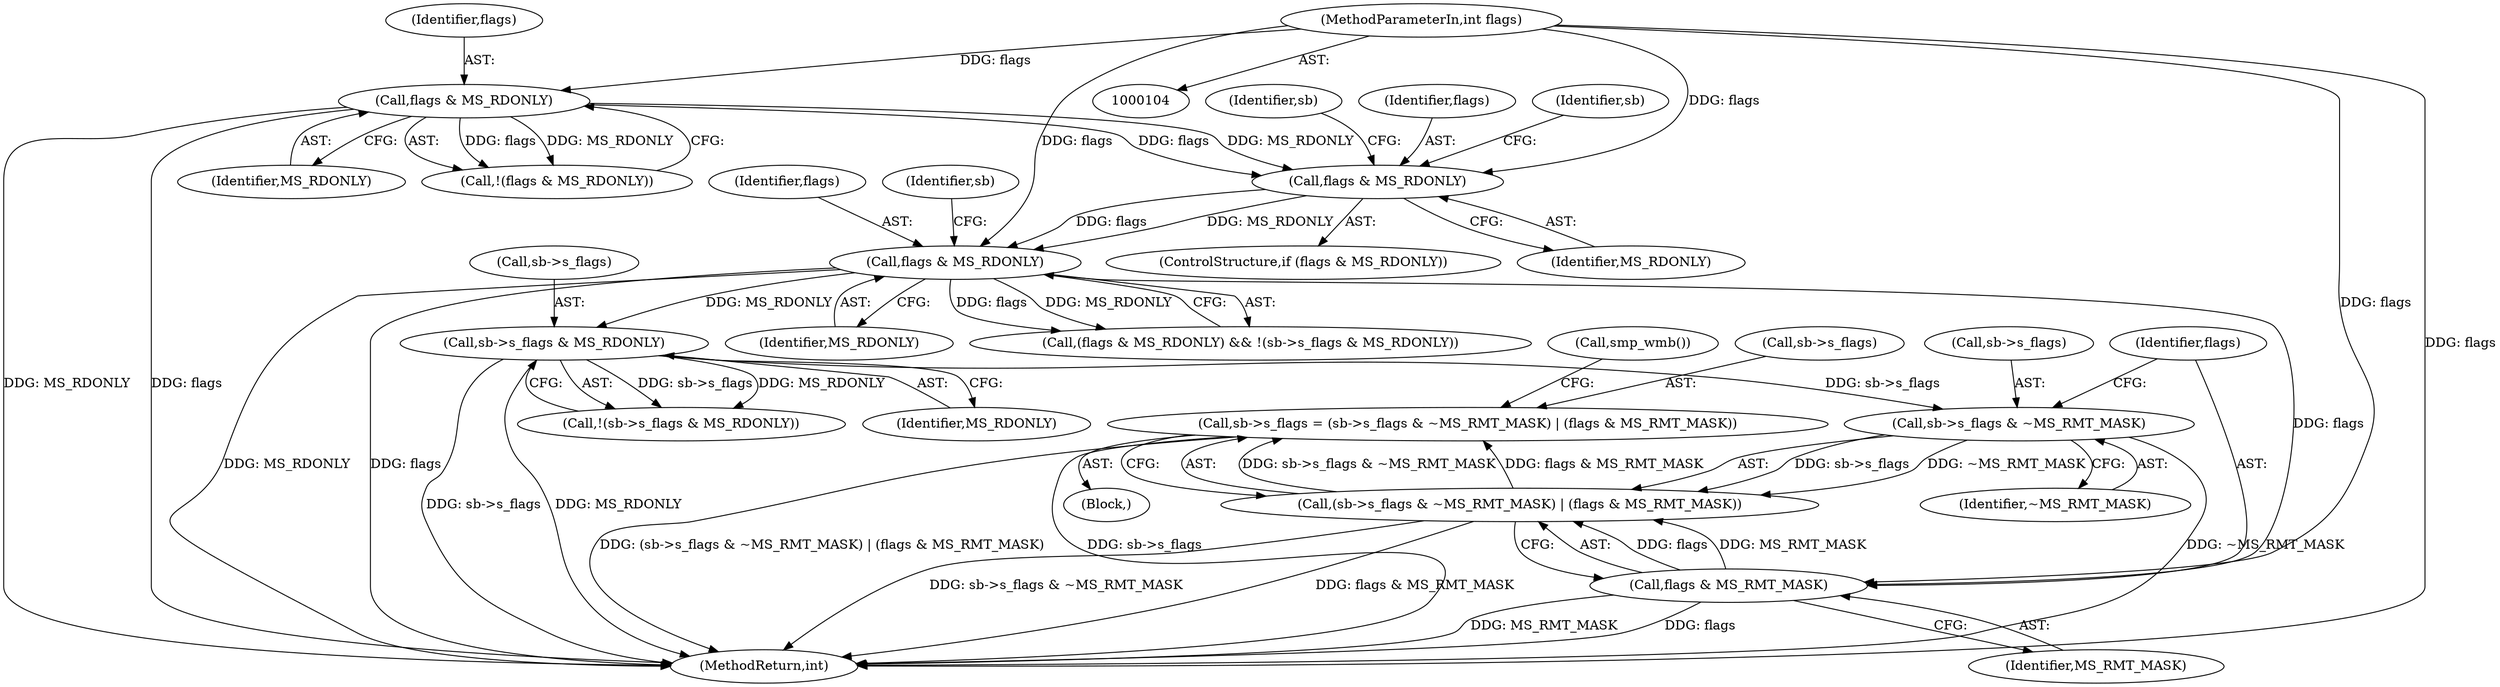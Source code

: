 digraph "0_linux_eee5cc2702929fd41cce28058dc6d6717f723f87_12@pointer" {
"1000206" [label="(Call,sb->s_flags = (sb->s_flags & ~MS_RMT_MASK) | (flags & MS_RMT_MASK))"];
"1000210" [label="(Call,(sb->s_flags & ~MS_RMT_MASK) | (flags & MS_RMT_MASK))"];
"1000211" [label="(Call,sb->s_flags & ~MS_RMT_MASK)"];
"1000153" [label="(Call,sb->s_flags & MS_RDONLY)"];
"1000149" [label="(Call,flags & MS_RDONLY)"];
"1000137" [label="(Call,flags & MS_RDONLY)"];
"1000126" [label="(Call,flags & MS_RDONLY)"];
"1000106" [label="(MethodParameterIn,int flags)"];
"1000216" [label="(Call,flags & MS_RMT_MASK)"];
"1000138" [label="(Identifier,flags)"];
"1000206" [label="(Call,sb->s_flags = (sb->s_flags & ~MS_RMT_MASK) | (flags & MS_RMT_MASK))"];
"1000153" [label="(Call,sb->s_flags & MS_RDONLY)"];
"1000126" [label="(Call,flags & MS_RDONLY)"];
"1000157" [label="(Identifier,MS_RDONLY)"];
"1000151" [label="(Identifier,MS_RDONLY)"];
"1000211" [label="(Call,sb->s_flags & ~MS_RMT_MASK)"];
"1000216" [label="(Call,flags & MS_RMT_MASK)"];
"1000148" [label="(Call,(flags & MS_RDONLY) && !(sb->s_flags & MS_RDONLY))"];
"1000106" [label="(MethodParameterIn,int flags)"];
"1000218" [label="(Identifier,MS_RMT_MASK)"];
"1000245" [label="(MethodReturn,int)"];
"1000219" [label="(Call,smp_wmb())"];
"1000215" [label="(Identifier,~MS_RMT_MASK)"];
"1000137" [label="(Call,flags & MS_RDONLY)"];
"1000150" [label="(Identifier,flags)"];
"1000212" [label="(Call,sb->s_flags)"];
"1000136" [label="(ControlStructure,if (flags & MS_RDONLY))"];
"1000210" [label="(Call,(sb->s_flags & ~MS_RMT_MASK) | (flags & MS_RMT_MASK))"];
"1000149" [label="(Call,flags & MS_RDONLY)"];
"1000139" [label="(Identifier,MS_RDONLY)"];
"1000217" [label="(Identifier,flags)"];
"1000109" [label="(Block,)"];
"1000154" [label="(Call,sb->s_flags)"];
"1000155" [label="(Identifier,sb)"];
"1000127" [label="(Identifier,flags)"];
"1000152" [label="(Call,!(sb->s_flags & MS_RDONLY))"];
"1000141" [label="(Identifier,sb)"];
"1000143" [label="(Identifier,sb)"];
"1000125" [label="(Call,!(flags & MS_RDONLY))"];
"1000128" [label="(Identifier,MS_RDONLY)"];
"1000207" [label="(Call,sb->s_flags)"];
"1000206" -> "1000109"  [label="AST: "];
"1000206" -> "1000210"  [label="CFG: "];
"1000207" -> "1000206"  [label="AST: "];
"1000210" -> "1000206"  [label="AST: "];
"1000219" -> "1000206"  [label="CFG: "];
"1000206" -> "1000245"  [label="DDG: (sb->s_flags & ~MS_RMT_MASK) | (flags & MS_RMT_MASK)"];
"1000206" -> "1000245"  [label="DDG: sb->s_flags"];
"1000210" -> "1000206"  [label="DDG: sb->s_flags & ~MS_RMT_MASK"];
"1000210" -> "1000206"  [label="DDG: flags & MS_RMT_MASK"];
"1000210" -> "1000216"  [label="CFG: "];
"1000211" -> "1000210"  [label="AST: "];
"1000216" -> "1000210"  [label="AST: "];
"1000210" -> "1000245"  [label="DDG: flags & MS_RMT_MASK"];
"1000210" -> "1000245"  [label="DDG: sb->s_flags & ~MS_RMT_MASK"];
"1000211" -> "1000210"  [label="DDG: sb->s_flags"];
"1000211" -> "1000210"  [label="DDG: ~MS_RMT_MASK"];
"1000216" -> "1000210"  [label="DDG: flags"];
"1000216" -> "1000210"  [label="DDG: MS_RMT_MASK"];
"1000211" -> "1000215"  [label="CFG: "];
"1000212" -> "1000211"  [label="AST: "];
"1000215" -> "1000211"  [label="AST: "];
"1000217" -> "1000211"  [label="CFG: "];
"1000211" -> "1000245"  [label="DDG: ~MS_RMT_MASK"];
"1000153" -> "1000211"  [label="DDG: sb->s_flags"];
"1000153" -> "1000152"  [label="AST: "];
"1000153" -> "1000157"  [label="CFG: "];
"1000154" -> "1000153"  [label="AST: "];
"1000157" -> "1000153"  [label="AST: "];
"1000152" -> "1000153"  [label="CFG: "];
"1000153" -> "1000245"  [label="DDG: sb->s_flags"];
"1000153" -> "1000245"  [label="DDG: MS_RDONLY"];
"1000153" -> "1000152"  [label="DDG: sb->s_flags"];
"1000153" -> "1000152"  [label="DDG: MS_RDONLY"];
"1000149" -> "1000153"  [label="DDG: MS_RDONLY"];
"1000149" -> "1000148"  [label="AST: "];
"1000149" -> "1000151"  [label="CFG: "];
"1000150" -> "1000149"  [label="AST: "];
"1000151" -> "1000149"  [label="AST: "];
"1000155" -> "1000149"  [label="CFG: "];
"1000148" -> "1000149"  [label="CFG: "];
"1000149" -> "1000245"  [label="DDG: MS_RDONLY"];
"1000149" -> "1000245"  [label="DDG: flags"];
"1000149" -> "1000148"  [label="DDG: flags"];
"1000149" -> "1000148"  [label="DDG: MS_RDONLY"];
"1000137" -> "1000149"  [label="DDG: flags"];
"1000137" -> "1000149"  [label="DDG: MS_RDONLY"];
"1000106" -> "1000149"  [label="DDG: flags"];
"1000149" -> "1000216"  [label="DDG: flags"];
"1000137" -> "1000136"  [label="AST: "];
"1000137" -> "1000139"  [label="CFG: "];
"1000138" -> "1000137"  [label="AST: "];
"1000139" -> "1000137"  [label="AST: "];
"1000141" -> "1000137"  [label="CFG: "];
"1000143" -> "1000137"  [label="CFG: "];
"1000126" -> "1000137"  [label="DDG: flags"];
"1000126" -> "1000137"  [label="DDG: MS_RDONLY"];
"1000106" -> "1000137"  [label="DDG: flags"];
"1000126" -> "1000125"  [label="AST: "];
"1000126" -> "1000128"  [label="CFG: "];
"1000127" -> "1000126"  [label="AST: "];
"1000128" -> "1000126"  [label="AST: "];
"1000125" -> "1000126"  [label="CFG: "];
"1000126" -> "1000245"  [label="DDG: MS_RDONLY"];
"1000126" -> "1000245"  [label="DDG: flags"];
"1000126" -> "1000125"  [label="DDG: flags"];
"1000126" -> "1000125"  [label="DDG: MS_RDONLY"];
"1000106" -> "1000126"  [label="DDG: flags"];
"1000106" -> "1000104"  [label="AST: "];
"1000106" -> "1000245"  [label="DDG: flags"];
"1000106" -> "1000216"  [label="DDG: flags"];
"1000216" -> "1000218"  [label="CFG: "];
"1000217" -> "1000216"  [label="AST: "];
"1000218" -> "1000216"  [label="AST: "];
"1000216" -> "1000245"  [label="DDG: flags"];
"1000216" -> "1000245"  [label="DDG: MS_RMT_MASK"];
}
